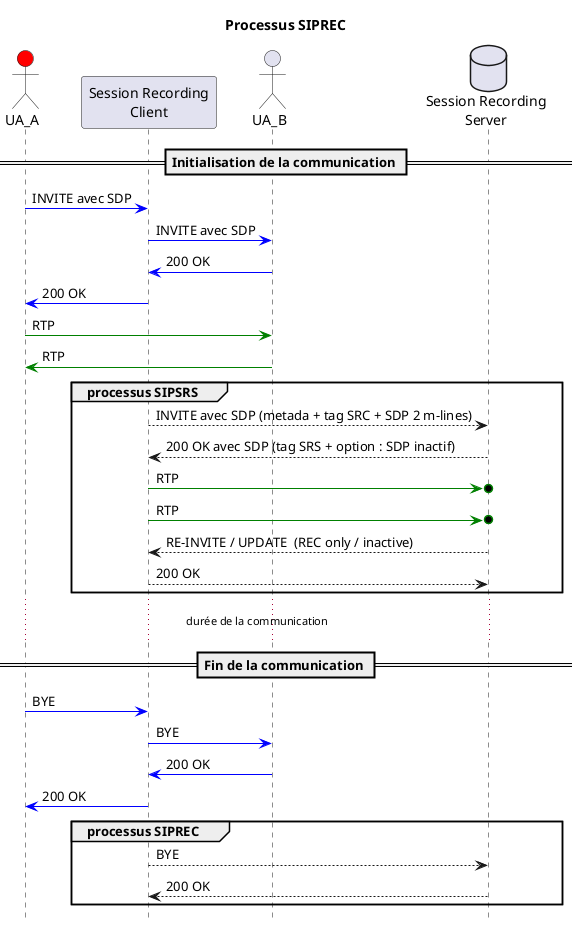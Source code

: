 @startuml

hide footbox
title Processus SIPREC

actor UA_A #red
participant "Session Recording\nClient" as SRC
actor UA_B
database "Session Recording\nServer" as SRS

== Initialisation de la communication ==
UA_A -[#blue]> SRC: INVITE avec SDP
SRC -[#blue]> UA_B: INVITE avec SDP
UA_B -[#blue]> SRC : 200 OK
SRC -[#blue]> UA_A : 200 OK

UA_A -[#green]> UA_B : RTP
UA_B -[#green]> UA_A : RTP

group processus SIPSRS
    SRC --> SRS : INVITE avec SDP (metada + tag SRC + SDP 2 m-lines)
    SRS --> SRC : 200 OK avec SDP (tag SRS + option : SDP inactif)

    SRC -[#green]>o SRS : RTP
    SRC -[#green]>o SRS : RTP

    SRS --> SRC : RE-INVITE / UPDATE  (REC only / inactive)
    SRC --> SRS : 200 OK
end

... durée de la communication ...

== Fin de la communication ==
UA_A -[#blue]> SRC: BYE
SRC -[#blue]> UA_B: BYE
UA_B -[#blue]> SRC : 200 OK
SRC -[#blue]> UA_A : 200 OK

group processus SIPREC
    SRC --> SRS: BYE
    SRS --> SRC : 200 OK
end

@enduml